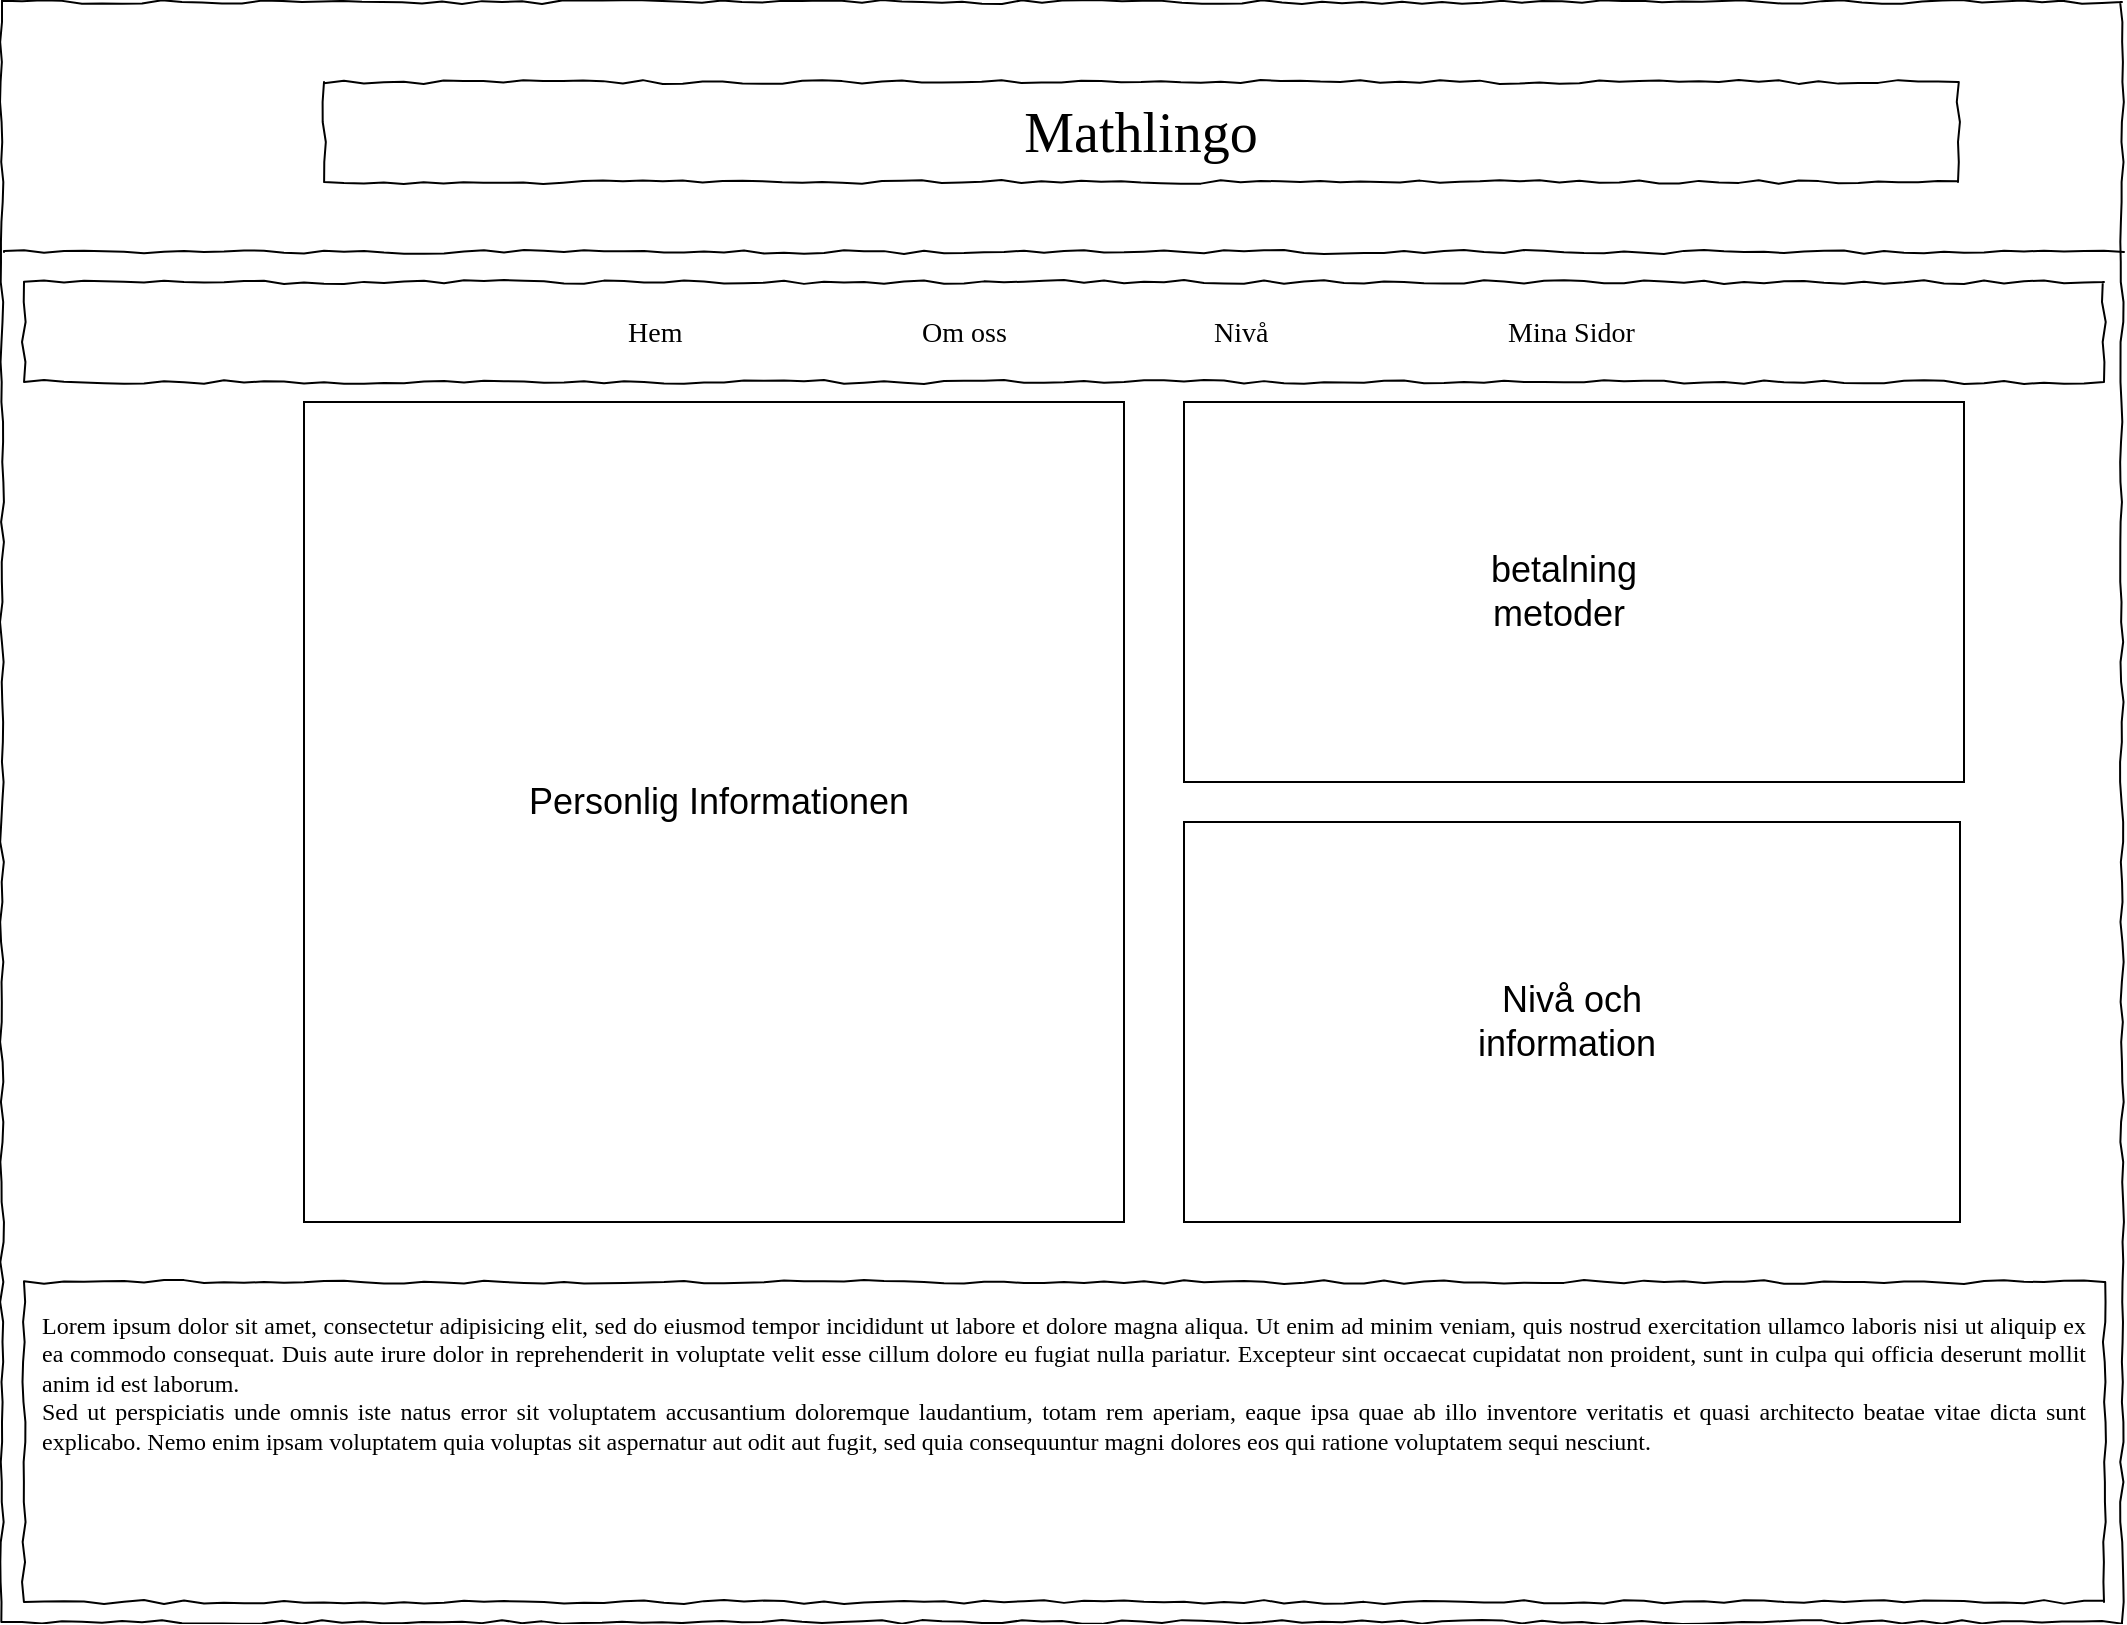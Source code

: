 <mxfile version="15.5.9" type="github">
  <diagram id="Fw82DUD9yxRGQhZYs0ut" name="Page-1">
    <mxGraphModel dx="1422" dy="762" grid="1" gridSize="10" guides="1" tooltips="1" connect="1" arrows="1" fold="1" page="1" pageScale="1" pageWidth="850" pageHeight="1100" math="0" shadow="0">
      <root>
        <mxCell id="0" />
        <mxCell id="1" parent="0" />
        <mxCell id="HQEs4OYeJ-CpzgsFe84g-1" value="" style="whiteSpace=wrap;html=1;rounded=0;shadow=0;labelBackgroundColor=none;strokeColor=#000000;strokeWidth=1;fillColor=none;fontFamily=Verdana;fontSize=12;fontColor=#000000;align=center;comic=1;" vertex="1" parent="1">
          <mxGeometry x="19" y="20" width="1060" height="810" as="geometry" />
        </mxCell>
        <mxCell id="HQEs4OYeJ-CpzgsFe84g-2" value="Mathlingo" style="whiteSpace=wrap;html=1;rounded=0;shadow=0;labelBackgroundColor=none;strokeWidth=1;fontFamily=Verdana;fontSize=28;align=center;comic=1;" vertex="1" parent="1">
          <mxGeometry x="180" y="60" width="817" height="50" as="geometry" />
        </mxCell>
        <mxCell id="HQEs4OYeJ-CpzgsFe84g-3" value="" style="line;strokeWidth=1;html=1;rounded=0;shadow=0;labelBackgroundColor=none;fillColor=none;fontFamily=Verdana;fontSize=14;fontColor=#000000;align=center;comic=1;" vertex="1" parent="1">
          <mxGeometry x="20" y="140" width="1060" height="10" as="geometry" />
        </mxCell>
        <mxCell id="HQEs4OYeJ-CpzgsFe84g-4" value="" style="whiteSpace=wrap;html=1;rounded=0;shadow=0;labelBackgroundColor=none;strokeWidth=1;fillColor=none;fontFamily=Verdana;fontSize=12;align=center;comic=1;" vertex="1" parent="1">
          <mxGeometry x="30" y="160" width="1040" height="50" as="geometry" />
        </mxCell>
        <mxCell id="HQEs4OYeJ-CpzgsFe84g-5" value="Hem" style="text;html=1;points=[];align=left;verticalAlign=top;spacingTop=-4;fontSize=14;fontFamily=Verdana" vertex="1" parent="1">
          <mxGeometry x="330" y="175" width="60" height="20" as="geometry" />
        </mxCell>
        <mxCell id="HQEs4OYeJ-CpzgsFe84g-6" value="Om oss" style="text;html=1;points=[];align=left;verticalAlign=top;spacingTop=-4;fontSize=14;fontFamily=Verdana" vertex="1" parent="1">
          <mxGeometry x="477" y="175" width="60" height="20" as="geometry" />
        </mxCell>
        <mxCell id="HQEs4OYeJ-CpzgsFe84g-7" value="Nivå" style="text;html=1;points=[];align=left;verticalAlign=top;spacingTop=-4;fontSize=14;fontFamily=Verdana" vertex="1" parent="1">
          <mxGeometry x="623" y="175" width="60" height="20" as="geometry" />
        </mxCell>
        <mxCell id="HQEs4OYeJ-CpzgsFe84g-8" value="Mina Sidor" style="text;html=1;points=[];align=left;verticalAlign=top;spacingTop=-4;fontSize=14;fontFamily=Verdana" vertex="1" parent="1">
          <mxGeometry x="770" y="175" width="60" height="20" as="geometry" />
        </mxCell>
        <mxCell id="HQEs4OYeJ-CpzgsFe84g-9" value="&lt;div style=&quot;text-align: justify&quot;&gt;&lt;span&gt;Lorem ipsum dolor sit amet, consectetur adipisicing elit, sed do eiusmod tempor incididunt ut labore et dolore magna aliqua. Ut enim ad minim veniam, quis nostrud exercitation ullamco laboris nisi ut aliquip ex ea commodo consequat. Duis aute irure dolor in reprehenderit in voluptate velit esse cillum dolore eu fugiat nulla pariatur. Excepteur sint occaecat cupidatat non proident, sunt in culpa qui officia deserunt mollit anim id est laborum.&lt;/span&gt;&lt;/div&gt;&lt;div style=&quot;text-align: justify&quot;&gt;&lt;span&gt;Sed ut perspiciatis unde omnis iste natus error sit voluptatem accusantium doloremque laudantium, totam rem aperiam, eaque ipsa quae ab illo inventore veritatis et quasi architecto beatae vitae dicta sunt explicabo. Nemo enim ipsam voluptatem quia voluptas sit aspernatur aut odit aut fugit, sed quia consequuntur magni dolores eos qui ratione voluptatem sequi nesciunt.&amp;nbsp;&lt;/span&gt;&lt;/div&gt;" style="whiteSpace=wrap;html=1;rounded=0;shadow=0;labelBackgroundColor=none;strokeWidth=1;fillColor=none;fontFamily=Verdana;fontSize=12;align=center;verticalAlign=top;spacing=10;comic=1;" vertex="1" parent="1">
          <mxGeometry x="30" y="660" width="1040" height="160" as="geometry" />
        </mxCell>
        <mxCell id="HQEs4OYeJ-CpzgsFe84g-10" value="" style="whiteSpace=wrap;html=1;aspect=fixed;" vertex="1" parent="1">
          <mxGeometry x="170" y="220" width="410" height="410" as="geometry" />
        </mxCell>
        <mxCell id="HQEs4OYeJ-CpzgsFe84g-36" value="" style="rounded=0;whiteSpace=wrap;html=1;" vertex="1" parent="1">
          <mxGeometry x="610" y="220" width="390" height="190" as="geometry" />
        </mxCell>
        <mxCell id="HQEs4OYeJ-CpzgsFe84g-37" value="" style="rounded=0;whiteSpace=wrap;html=1;" vertex="1" parent="1">
          <mxGeometry x="610" y="430" width="388" height="200" as="geometry" />
        </mxCell>
        <mxCell id="HQEs4OYeJ-CpzgsFe84g-38" value="&lt;font style=&quot;font-size: 18px&quot;&gt;Personlig Informationen&amp;nbsp;&lt;/font&gt;" style="text;html=1;strokeColor=none;fillColor=none;align=center;verticalAlign=middle;whiteSpace=wrap;rounded=0;" vertex="1" parent="1">
          <mxGeometry x="280" y="350" width="200" height="140" as="geometry" />
        </mxCell>
        <mxCell id="HQEs4OYeJ-CpzgsFe84g-39" value="betalning metoder&amp;nbsp;" style="text;html=1;strokeColor=none;fillColor=none;align=center;verticalAlign=middle;whiteSpace=wrap;rounded=0;fontSize=18;" vertex="1" parent="1">
          <mxGeometry x="730" y="280" width="140" height="70" as="geometry" />
        </mxCell>
        <mxCell id="HQEs4OYeJ-CpzgsFe84g-40" value="Nivå och information&amp;nbsp;" style="text;html=1;strokeColor=none;fillColor=none;align=center;verticalAlign=middle;whiteSpace=wrap;rounded=0;fontSize=18;" vertex="1" parent="1">
          <mxGeometry x="734" y="495" width="140" height="70" as="geometry" />
        </mxCell>
      </root>
    </mxGraphModel>
  </diagram>
</mxfile>
